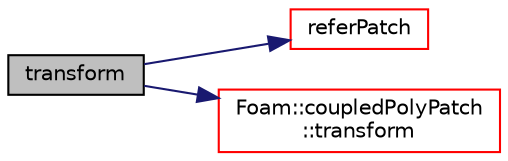 digraph "transform"
{
  bgcolor="transparent";
  edge [fontname="Helvetica",fontsize="10",labelfontname="Helvetica",labelfontsize="10"];
  node [fontname="Helvetica",fontsize="10",shape=record];
  rankdir="LR";
  Node1 [label="transform",height=0.2,width=0.4,color="black", fillcolor="grey75", style="filled", fontcolor="black"];
  Node1 -> Node2 [color="midnightblue",fontsize="10",style="solid",fontname="Helvetica"];
  Node2 [label="referPatch",height=0.2,width=0.4,color="red",URL="$a02023.html#a527c034f03187c71f20acf9255fb7781"];
  Node1 -> Node3 [color="midnightblue",fontsize="10",style="solid",fontname="Helvetica"];
  Node3 [label="Foam::coupledPolyPatch\l::transform",height=0.2,width=0.4,color="red",URL="$a00426.html#ac4df2e829cf15ca6ecef5950e701c481",tooltip="Type of transform. "];
}
